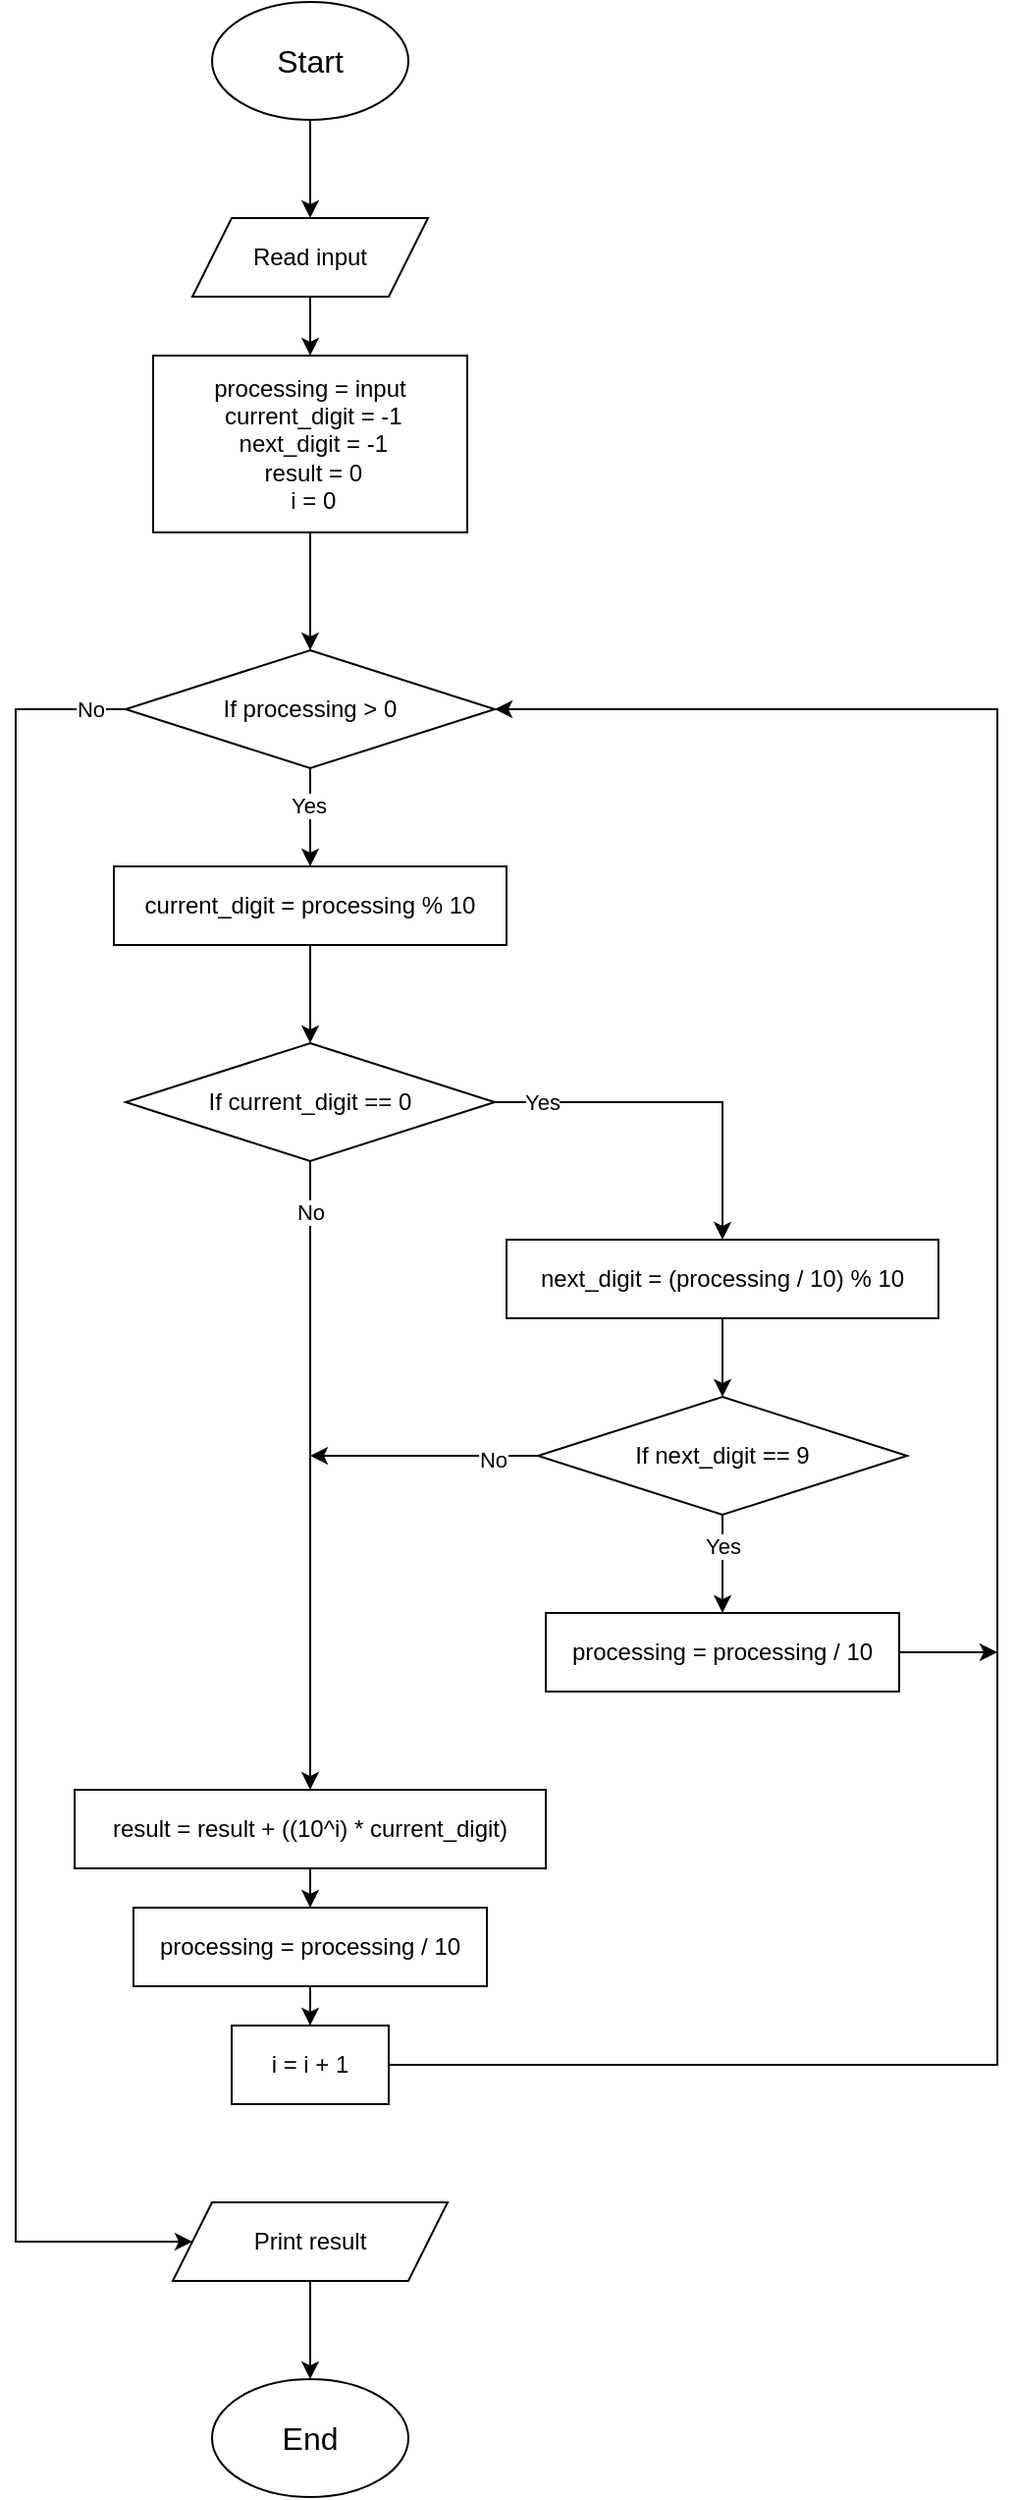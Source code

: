 <mxfile version="24.7.8">
  <diagram id="C5RBs43oDa-KdzZeNtuy" name="Page-1">
    <mxGraphModel dx="585" dy="684" grid="1" gridSize="10" guides="1" tooltips="1" connect="1" arrows="1" fold="1" page="1" pageScale="1" pageWidth="827" pageHeight="1169" math="0" shadow="0">
      <root>
        <mxCell id="WIyWlLk6GJQsqaUBKTNV-0" />
        <mxCell id="WIyWlLk6GJQsqaUBKTNV-1" parent="WIyWlLk6GJQsqaUBKTNV-0" />
        <mxCell id="zm43EUiuPUIMGW3jL98Q-17" value="" style="edgeStyle=orthogonalEdgeStyle;rounded=0;orthogonalLoop=1;jettySize=auto;html=1;" edge="1" parent="WIyWlLk6GJQsqaUBKTNV-1" source="zm43EUiuPUIMGW3jL98Q-0" target="zm43EUiuPUIMGW3jL98Q-2">
          <mxGeometry relative="1" as="geometry" />
        </mxCell>
        <mxCell id="zm43EUiuPUIMGW3jL98Q-0" value="Start" style="ellipse;whiteSpace=wrap;html=1;fontSize=16;" vertex="1" parent="WIyWlLk6GJQsqaUBKTNV-1">
          <mxGeometry x="120" y="70" width="100" height="60" as="geometry" />
        </mxCell>
        <mxCell id="zm43EUiuPUIMGW3jL98Q-1" value="End" style="ellipse;whiteSpace=wrap;html=1;fontSize=16;" vertex="1" parent="WIyWlLk6GJQsqaUBKTNV-1">
          <mxGeometry x="120" y="1280" width="100" height="60" as="geometry" />
        </mxCell>
        <mxCell id="zm43EUiuPUIMGW3jL98Q-18" value="" style="edgeStyle=orthogonalEdgeStyle;rounded=0;orthogonalLoop=1;jettySize=auto;html=1;" edge="1" parent="WIyWlLk6GJQsqaUBKTNV-1" source="zm43EUiuPUIMGW3jL98Q-2" target="zm43EUiuPUIMGW3jL98Q-4">
          <mxGeometry relative="1" as="geometry" />
        </mxCell>
        <mxCell id="zm43EUiuPUIMGW3jL98Q-2" value="Read input" style="shape=parallelogram;perimeter=parallelogramPerimeter;whiteSpace=wrap;html=1;fixedSize=1;" vertex="1" parent="WIyWlLk6GJQsqaUBKTNV-1">
          <mxGeometry x="110" y="180" width="120" height="40" as="geometry" />
        </mxCell>
        <mxCell id="zm43EUiuPUIMGW3jL98Q-19" value="" style="edgeStyle=orthogonalEdgeStyle;rounded=0;orthogonalLoop=1;jettySize=auto;html=1;" edge="1" parent="WIyWlLk6GJQsqaUBKTNV-1" source="zm43EUiuPUIMGW3jL98Q-4" target="zm43EUiuPUIMGW3jL98Q-5">
          <mxGeometry relative="1" as="geometry" />
        </mxCell>
        <mxCell id="zm43EUiuPUIMGW3jL98Q-4" value="processing = input&lt;div&gt;&amp;nbsp;current_digit = -1&lt;/div&gt;&lt;div&gt;&amp;nbsp;next_digit = -1&lt;/div&gt;&lt;div&gt;&amp;nbsp;result = 0&lt;/div&gt;&lt;div&gt;&amp;nbsp;i = 0&lt;/div&gt;" style="rounded=0;whiteSpace=wrap;html=1;" vertex="1" parent="WIyWlLk6GJQsqaUBKTNV-1">
          <mxGeometry x="90" y="250" width="160" height="90" as="geometry" />
        </mxCell>
        <mxCell id="zm43EUiuPUIMGW3jL98Q-20" value="" style="edgeStyle=orthogonalEdgeStyle;rounded=0;orthogonalLoop=1;jettySize=auto;html=1;" edge="1" parent="WIyWlLk6GJQsqaUBKTNV-1" source="zm43EUiuPUIMGW3jL98Q-5" target="zm43EUiuPUIMGW3jL98Q-6">
          <mxGeometry relative="1" as="geometry" />
        </mxCell>
        <mxCell id="zm43EUiuPUIMGW3jL98Q-36" value="Yes" style="edgeLabel;html=1;align=center;verticalAlign=middle;resizable=0;points=[];" vertex="1" connectable="0" parent="zm43EUiuPUIMGW3jL98Q-20">
          <mxGeometry x="-0.232" y="-1" relative="1" as="geometry">
            <mxPoint as="offset" />
          </mxGeometry>
        </mxCell>
        <mxCell id="zm43EUiuPUIMGW3jL98Q-28" style="edgeStyle=orthogonalEdgeStyle;rounded=0;orthogonalLoop=1;jettySize=auto;html=1;entryX=0;entryY=0.5;entryDx=0;entryDy=0;" edge="1" parent="WIyWlLk6GJQsqaUBKTNV-1" source="zm43EUiuPUIMGW3jL98Q-5" target="zm43EUiuPUIMGW3jL98Q-16">
          <mxGeometry relative="1" as="geometry">
            <mxPoint x="20" y="1240" as="targetPoint" />
            <Array as="points">
              <mxPoint x="20" y="430" />
              <mxPoint x="20" y="1210" />
            </Array>
          </mxGeometry>
        </mxCell>
        <mxCell id="zm43EUiuPUIMGW3jL98Q-37" value="No" style="edgeLabel;html=1;align=center;verticalAlign=middle;resizable=0;points=[];" vertex="1" connectable="0" parent="zm43EUiuPUIMGW3jL98Q-28">
          <mxGeometry x="-0.96" relative="1" as="geometry">
            <mxPoint as="offset" />
          </mxGeometry>
        </mxCell>
        <mxCell id="zm43EUiuPUIMGW3jL98Q-5" value="&lt;div&gt;If processing &amp;gt; 0&lt;/div&gt;" style="rhombus;whiteSpace=wrap;html=1;" vertex="1" parent="WIyWlLk6GJQsqaUBKTNV-1">
          <mxGeometry x="76" y="400" width="188" height="60" as="geometry" />
        </mxCell>
        <mxCell id="zm43EUiuPUIMGW3jL98Q-21" value="" style="edgeStyle=orthogonalEdgeStyle;rounded=0;orthogonalLoop=1;jettySize=auto;html=1;" edge="1" parent="WIyWlLk6GJQsqaUBKTNV-1" source="zm43EUiuPUIMGW3jL98Q-6" target="zm43EUiuPUIMGW3jL98Q-7">
          <mxGeometry relative="1" as="geometry" />
        </mxCell>
        <mxCell id="zm43EUiuPUIMGW3jL98Q-6" value="current_digit = processing % 10" style="rounded=0;whiteSpace=wrap;html=1;" vertex="1" parent="WIyWlLk6GJQsqaUBKTNV-1">
          <mxGeometry x="70" y="510" width="200" height="40" as="geometry" />
        </mxCell>
        <mxCell id="zm43EUiuPUIMGW3jL98Q-22" style="edgeStyle=orthogonalEdgeStyle;rounded=0;orthogonalLoop=1;jettySize=auto;html=1;entryX=0.5;entryY=0;entryDx=0;entryDy=0;" edge="1" parent="WIyWlLk6GJQsqaUBKTNV-1" source="zm43EUiuPUIMGW3jL98Q-7" target="zm43EUiuPUIMGW3jL98Q-11">
          <mxGeometry relative="1" as="geometry" />
        </mxCell>
        <mxCell id="zm43EUiuPUIMGW3jL98Q-39" value="No" style="edgeLabel;html=1;align=center;verticalAlign=middle;resizable=0;points=[];" vertex="1" connectable="0" parent="zm43EUiuPUIMGW3jL98Q-22">
          <mxGeometry x="-0.84" relative="1" as="geometry">
            <mxPoint as="offset" />
          </mxGeometry>
        </mxCell>
        <mxCell id="zm43EUiuPUIMGW3jL98Q-23" style="edgeStyle=orthogonalEdgeStyle;rounded=0;orthogonalLoop=1;jettySize=auto;html=1;" edge="1" parent="WIyWlLk6GJQsqaUBKTNV-1" source="zm43EUiuPUIMGW3jL98Q-7" target="zm43EUiuPUIMGW3jL98Q-8">
          <mxGeometry relative="1" as="geometry" />
        </mxCell>
        <mxCell id="zm43EUiuPUIMGW3jL98Q-38" value="Yes" style="edgeLabel;html=1;align=center;verticalAlign=middle;resizable=0;points=[];" vertex="1" connectable="0" parent="zm43EUiuPUIMGW3jL98Q-23">
          <mxGeometry x="-0.744" relative="1" as="geometry">
            <mxPoint as="offset" />
          </mxGeometry>
        </mxCell>
        <mxCell id="zm43EUiuPUIMGW3jL98Q-7" value="&lt;div&gt;If current_digit == 0&lt;/div&gt;" style="rhombus;whiteSpace=wrap;html=1;" vertex="1" parent="WIyWlLk6GJQsqaUBKTNV-1">
          <mxGeometry x="76" y="600" width="188" height="60" as="geometry" />
        </mxCell>
        <mxCell id="zm43EUiuPUIMGW3jL98Q-24" value="" style="edgeStyle=orthogonalEdgeStyle;rounded=0;orthogonalLoop=1;jettySize=auto;html=1;" edge="1" parent="WIyWlLk6GJQsqaUBKTNV-1" source="zm43EUiuPUIMGW3jL98Q-8" target="zm43EUiuPUIMGW3jL98Q-9">
          <mxGeometry relative="1" as="geometry" />
        </mxCell>
        <mxCell id="zm43EUiuPUIMGW3jL98Q-8" value="next_digit = (processing / 10) % 10" style="rounded=0;whiteSpace=wrap;html=1;" vertex="1" parent="WIyWlLk6GJQsqaUBKTNV-1">
          <mxGeometry x="270" y="700" width="220" height="40" as="geometry" />
        </mxCell>
        <mxCell id="zm43EUiuPUIMGW3jL98Q-25" value="" style="edgeStyle=orthogonalEdgeStyle;rounded=0;orthogonalLoop=1;jettySize=auto;html=1;" edge="1" parent="WIyWlLk6GJQsqaUBKTNV-1" source="zm43EUiuPUIMGW3jL98Q-9" target="zm43EUiuPUIMGW3jL98Q-10">
          <mxGeometry relative="1" as="geometry" />
        </mxCell>
        <mxCell id="zm43EUiuPUIMGW3jL98Q-41" value="Yes" style="edgeLabel;html=1;align=center;verticalAlign=middle;resizable=0;points=[];" vertex="1" connectable="0" parent="zm43EUiuPUIMGW3jL98Q-25">
          <mxGeometry x="-0.36" relative="1" as="geometry">
            <mxPoint as="offset" />
          </mxGeometry>
        </mxCell>
        <mxCell id="zm43EUiuPUIMGW3jL98Q-26" style="edgeStyle=orthogonalEdgeStyle;rounded=0;orthogonalLoop=1;jettySize=auto;html=1;" edge="1" parent="WIyWlLk6GJQsqaUBKTNV-1" source="zm43EUiuPUIMGW3jL98Q-9">
          <mxGeometry relative="1" as="geometry">
            <mxPoint x="170" y="810" as="targetPoint" />
          </mxGeometry>
        </mxCell>
        <mxCell id="zm43EUiuPUIMGW3jL98Q-40" value="No" style="edgeLabel;html=1;align=center;verticalAlign=middle;resizable=0;points=[];" vertex="1" connectable="0" parent="zm43EUiuPUIMGW3jL98Q-26">
          <mxGeometry x="-0.605" y="2" relative="1" as="geometry">
            <mxPoint as="offset" />
          </mxGeometry>
        </mxCell>
        <mxCell id="zm43EUiuPUIMGW3jL98Q-9" value="&lt;div&gt;If next_digit == 9&lt;/div&gt;" style="rhombus;whiteSpace=wrap;html=1;" vertex="1" parent="WIyWlLk6GJQsqaUBKTNV-1">
          <mxGeometry x="286" y="780" width="188" height="60" as="geometry" />
        </mxCell>
        <mxCell id="zm43EUiuPUIMGW3jL98Q-34" style="edgeStyle=orthogonalEdgeStyle;rounded=0;orthogonalLoop=1;jettySize=auto;html=1;" edge="1" parent="WIyWlLk6GJQsqaUBKTNV-1" source="zm43EUiuPUIMGW3jL98Q-10">
          <mxGeometry relative="1" as="geometry">
            <mxPoint x="520" y="910" as="targetPoint" />
          </mxGeometry>
        </mxCell>
        <mxCell id="zm43EUiuPUIMGW3jL98Q-10" value="processing = processing / 10" style="rounded=0;whiteSpace=wrap;html=1;" vertex="1" parent="WIyWlLk6GJQsqaUBKTNV-1">
          <mxGeometry x="290" y="890" width="180" height="40" as="geometry" />
        </mxCell>
        <mxCell id="zm43EUiuPUIMGW3jL98Q-30" style="edgeStyle=orthogonalEdgeStyle;rounded=0;orthogonalLoop=1;jettySize=auto;html=1;entryX=0.5;entryY=0;entryDx=0;entryDy=0;" edge="1" parent="WIyWlLk6GJQsqaUBKTNV-1" source="zm43EUiuPUIMGW3jL98Q-11" target="zm43EUiuPUIMGW3jL98Q-14">
          <mxGeometry relative="1" as="geometry" />
        </mxCell>
        <mxCell id="zm43EUiuPUIMGW3jL98Q-11" value="result = result + ((10^i) * current_digit)" style="rounded=0;whiteSpace=wrap;html=1;" vertex="1" parent="WIyWlLk6GJQsqaUBKTNV-1">
          <mxGeometry x="50" y="980" width="240" height="40" as="geometry" />
        </mxCell>
        <mxCell id="zm43EUiuPUIMGW3jL98Q-31" style="edgeStyle=orthogonalEdgeStyle;rounded=0;orthogonalLoop=1;jettySize=auto;html=1;entryX=0.5;entryY=0;entryDx=0;entryDy=0;" edge="1" parent="WIyWlLk6GJQsqaUBKTNV-1" source="zm43EUiuPUIMGW3jL98Q-14" target="zm43EUiuPUIMGW3jL98Q-15">
          <mxGeometry relative="1" as="geometry" />
        </mxCell>
        <mxCell id="zm43EUiuPUIMGW3jL98Q-14" value="processing = processing / 10" style="rounded=0;whiteSpace=wrap;html=1;" vertex="1" parent="WIyWlLk6GJQsqaUBKTNV-1">
          <mxGeometry x="80" y="1040" width="180" height="40" as="geometry" />
        </mxCell>
        <mxCell id="zm43EUiuPUIMGW3jL98Q-33" style="edgeStyle=orthogonalEdgeStyle;rounded=0;orthogonalLoop=1;jettySize=auto;html=1;entryX=1;entryY=0.5;entryDx=0;entryDy=0;" edge="1" parent="WIyWlLk6GJQsqaUBKTNV-1" source="zm43EUiuPUIMGW3jL98Q-15" target="zm43EUiuPUIMGW3jL98Q-5">
          <mxGeometry relative="1" as="geometry">
            <mxPoint x="520" y="420" as="targetPoint" />
            <Array as="points">
              <mxPoint x="520" y="1120" />
              <mxPoint x="520" y="430" />
            </Array>
          </mxGeometry>
        </mxCell>
        <mxCell id="zm43EUiuPUIMGW3jL98Q-15" value="i = i + 1" style="rounded=0;whiteSpace=wrap;html=1;" vertex="1" parent="WIyWlLk6GJQsqaUBKTNV-1">
          <mxGeometry x="130" y="1100" width="80" height="40" as="geometry" />
        </mxCell>
        <mxCell id="zm43EUiuPUIMGW3jL98Q-35" value="" style="edgeStyle=orthogonalEdgeStyle;rounded=0;orthogonalLoop=1;jettySize=auto;html=1;" edge="1" parent="WIyWlLk6GJQsqaUBKTNV-1" source="zm43EUiuPUIMGW3jL98Q-16" target="zm43EUiuPUIMGW3jL98Q-1">
          <mxGeometry relative="1" as="geometry" />
        </mxCell>
        <mxCell id="zm43EUiuPUIMGW3jL98Q-16" value="Print result" style="shape=parallelogram;perimeter=parallelogramPerimeter;whiteSpace=wrap;html=1;fixedSize=1;" vertex="1" parent="WIyWlLk6GJQsqaUBKTNV-1">
          <mxGeometry x="100" y="1190" width="140" height="40" as="geometry" />
        </mxCell>
      </root>
    </mxGraphModel>
  </diagram>
</mxfile>

